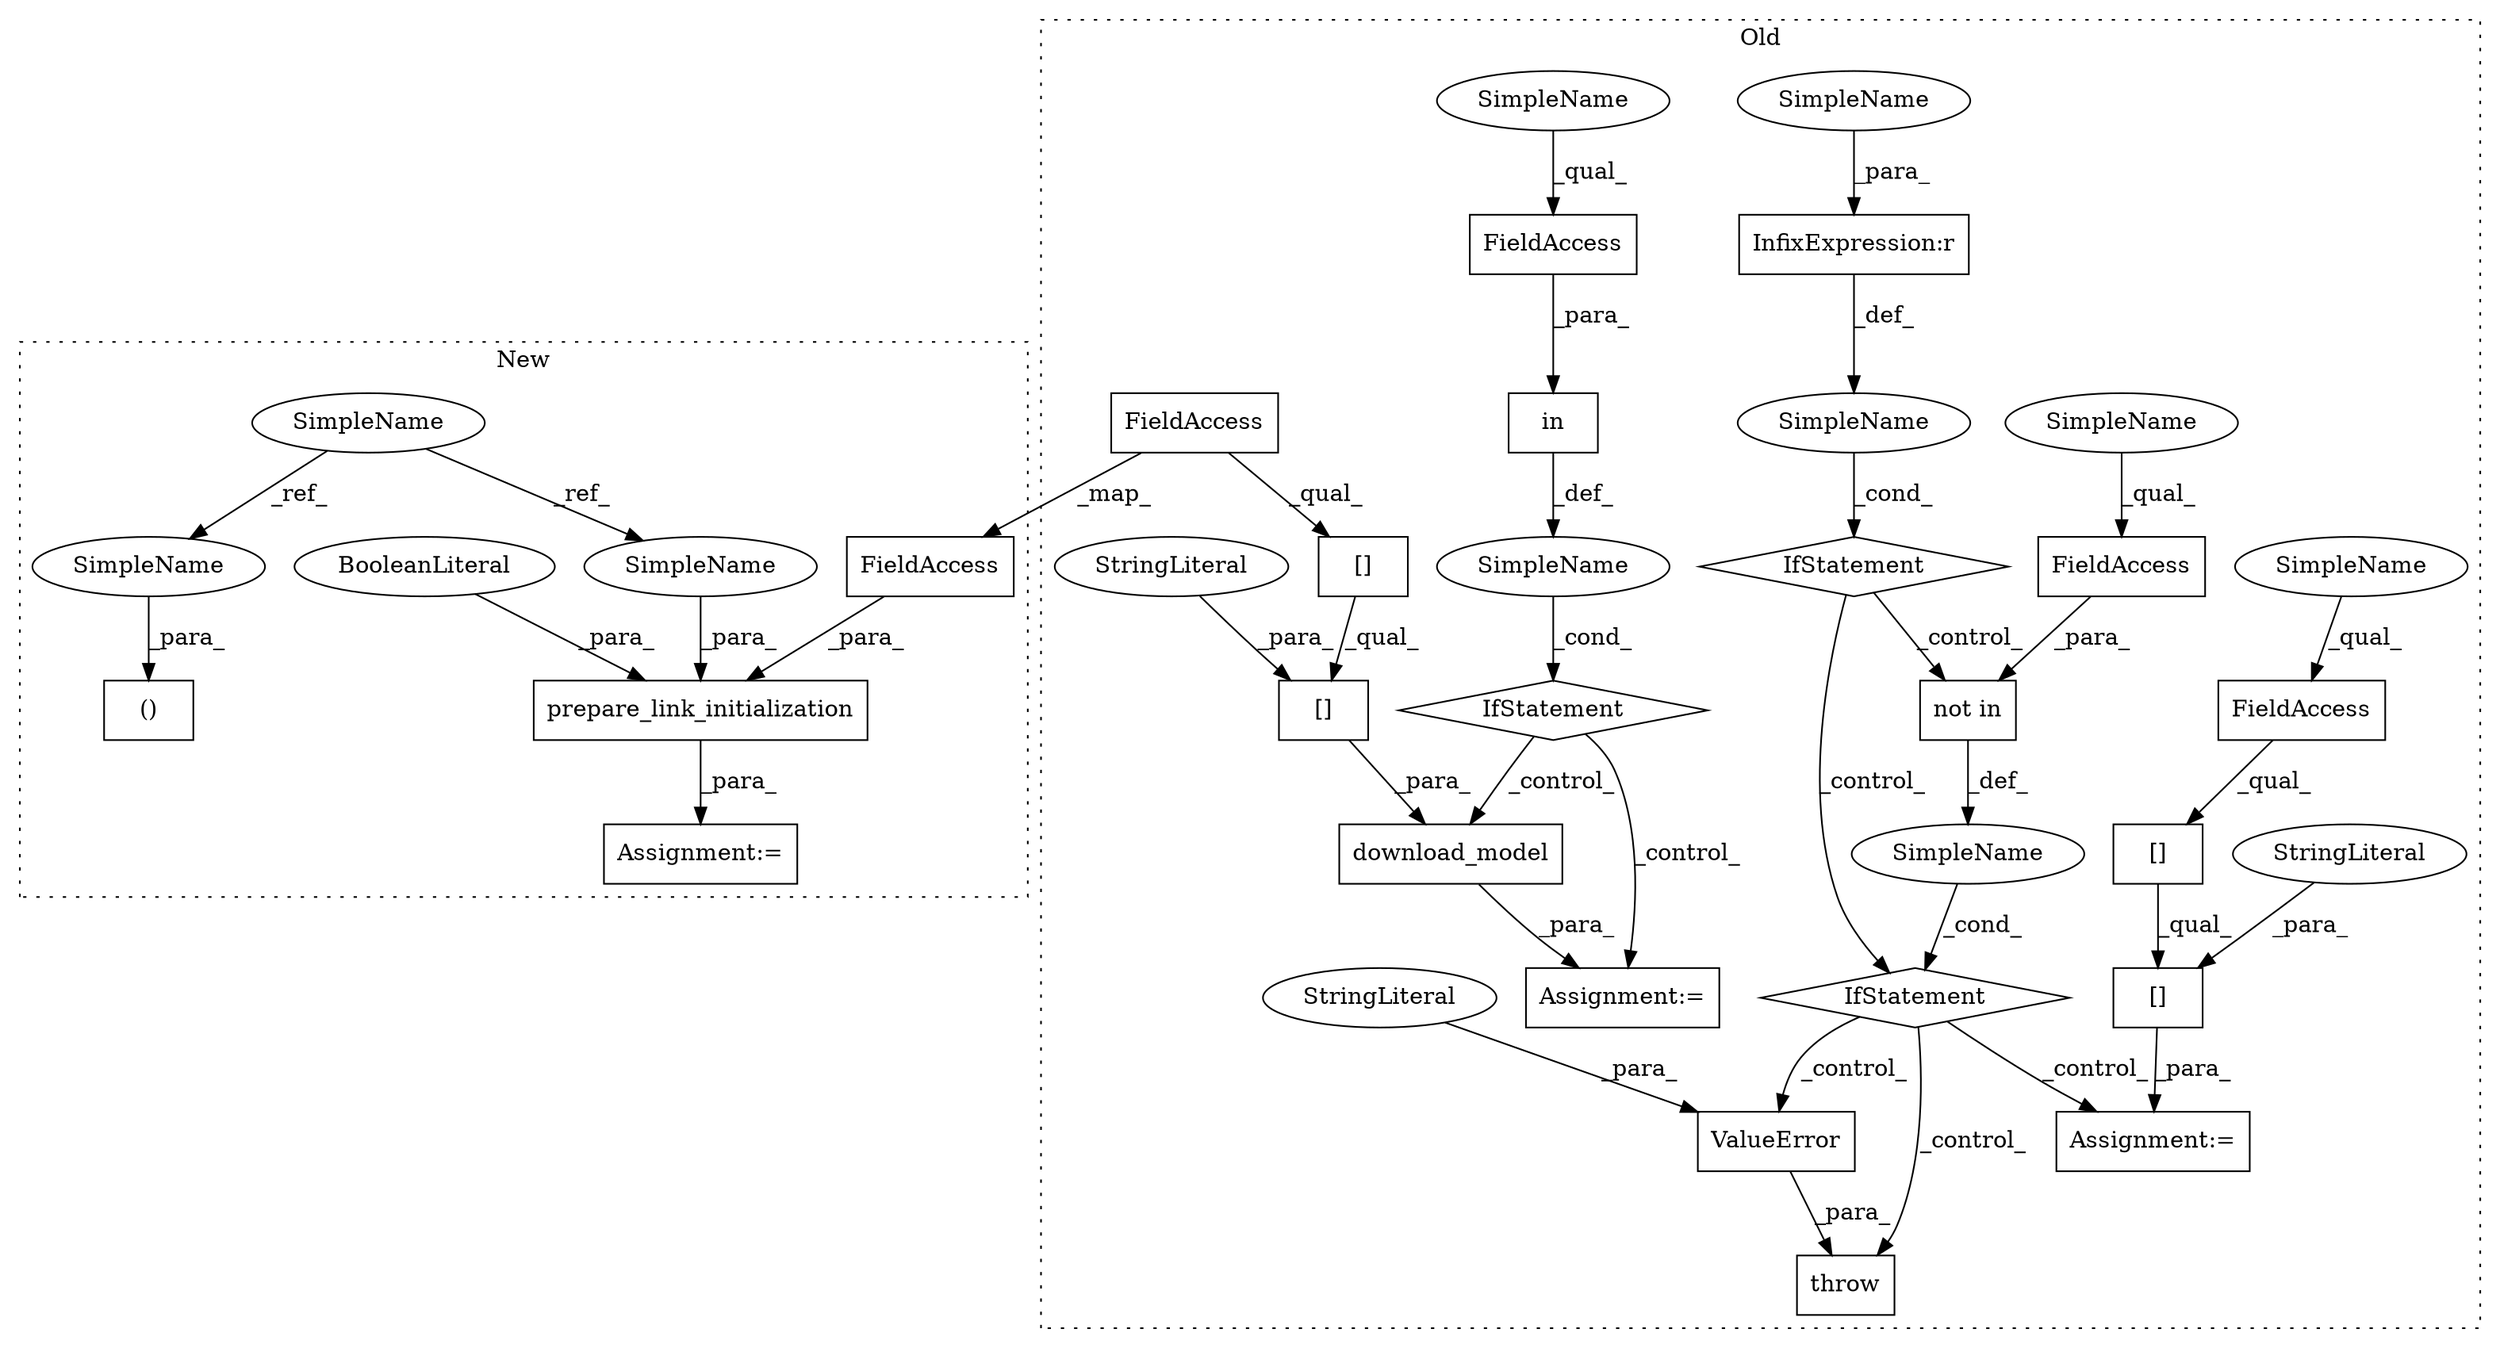 digraph G {
subgraph cluster0 {
1 [label="not in" a="108" s="843" l="36" shape="box"];
3 [label="IfStatement" a="25" s="833,879" l="10,2" shape="diamond"];
4 [label="SimpleName" a="42" s="" l="" shape="ellipse"];
5 [label="throw" a="53" s="891" l="6" shape="box"];
6 [label="ValueError" a="32" s="897,958" l="11,1" shape="box"];
7 [label="StringLiteral" a="45" s="908" l="50" shape="ellipse"];
8 [label="IfStatement" a="25" s="804,823" l="4,2" shape="diamond"];
9 [label="SimpleName" a="42" s="" l="" shape="ellipse"];
10 [label="InfixExpression:r" a="27" s="815" l="4" shape="box"];
11 [label="FieldAccess" a="22" s="867" l="12" shape="box"];
12 [label="FieldAccess" a="22" s="983" l="12" shape="box"];
13 [label="[]" a="2" s="983,1012" l="13,1" shape="box"];
16 [label="[]" a="2" s="983,1023" l="31,1" shape="box"];
17 [label="FieldAccess" a="22" s="2479" l="12" shape="box"];
18 [label="in" a="105" s="2459" l="32" shape="box"];
20 [label="StringLiteral" a="45" s="1014" l="9" shape="ellipse"];
21 [label="download_model" a="32" s="2506,2558" l="15,1" shape="box"];
22 [label="[]" a="2" s="2521,2557" l="31,1" shape="box"];
23 [label="StringLiteral" a="45" s="2552" l="5" shape="ellipse"];
24 [label="[]" a="2" s="2521,2550" l="13,1" shape="box"];
25 [label="SimpleName" a="42" s="" l="" shape="ellipse"];
26 [label="IfStatement" a="25" s="2451,2491" l="8,2" shape="diamond"];
28 [label="Assignment:=" a="7" s="982" l="1" shape="box"];
29 [label="Assignment:=" a="7" s="2505" l="1" shape="box"];
31 [label="FieldAccess" a="22" s="2521" l="12" shape="box"];
34 [label="SimpleName" a="42" s="983" l="4" shape="ellipse"];
35 [label="SimpleName" a="42" s="867" l="4" shape="ellipse"];
36 [label="SimpleName" a="42" s="2479" l="4" shape="ellipse"];
37 [label="SimpleName" a="42" s="808" l="7" shape="ellipse"];
label = "Old";
style="dotted";
}
subgraph cluster1 {
2 [label="()" a="106" s="838" l="24" shape="box"];
14 [label="SimpleName" a="42" s="802" l="7" shape="ellipse"];
15 [label="prepare_link_initialization" a="32" s="864,918" l="28,1" shape="box"];
19 [label="BooleanLiteral" a="9" s="913" l="5" shape="ellipse"];
27 [label="Assignment:=" a="7" s="862" l="2" shape="box"];
30 [label="FieldAccess" a="22" s="900" l="12" shape="box"];
32 [label="SimpleName" a="42" s="838" l="7" shape="ellipse"];
33 [label="SimpleName" a="42" s="892" l="7" shape="ellipse"];
label = "New";
style="dotted";
}
1 -> 4 [label="_def_"];
3 -> 6 [label="_control_"];
3 -> 28 [label="_control_"];
3 -> 5 [label="_control_"];
4 -> 3 [label="_cond_"];
6 -> 5 [label="_para_"];
7 -> 6 [label="_para_"];
8 -> 1 [label="_control_"];
8 -> 3 [label="_control_"];
9 -> 8 [label="_cond_"];
10 -> 9 [label="_def_"];
11 -> 1 [label="_para_"];
12 -> 13 [label="_qual_"];
13 -> 16 [label="_qual_"];
14 -> 33 [label="_ref_"];
14 -> 32 [label="_ref_"];
15 -> 27 [label="_para_"];
16 -> 28 [label="_para_"];
17 -> 18 [label="_para_"];
18 -> 25 [label="_def_"];
19 -> 15 [label="_para_"];
20 -> 16 [label="_para_"];
21 -> 29 [label="_para_"];
22 -> 21 [label="_para_"];
23 -> 22 [label="_para_"];
24 -> 22 [label="_qual_"];
25 -> 26 [label="_cond_"];
26 -> 21 [label="_control_"];
26 -> 29 [label="_control_"];
30 -> 15 [label="_para_"];
31 -> 24 [label="_qual_"];
31 -> 30 [label="_map_"];
32 -> 2 [label="_para_"];
33 -> 15 [label="_para_"];
34 -> 12 [label="_qual_"];
35 -> 11 [label="_qual_"];
36 -> 17 [label="_qual_"];
37 -> 10 [label="_para_"];
}